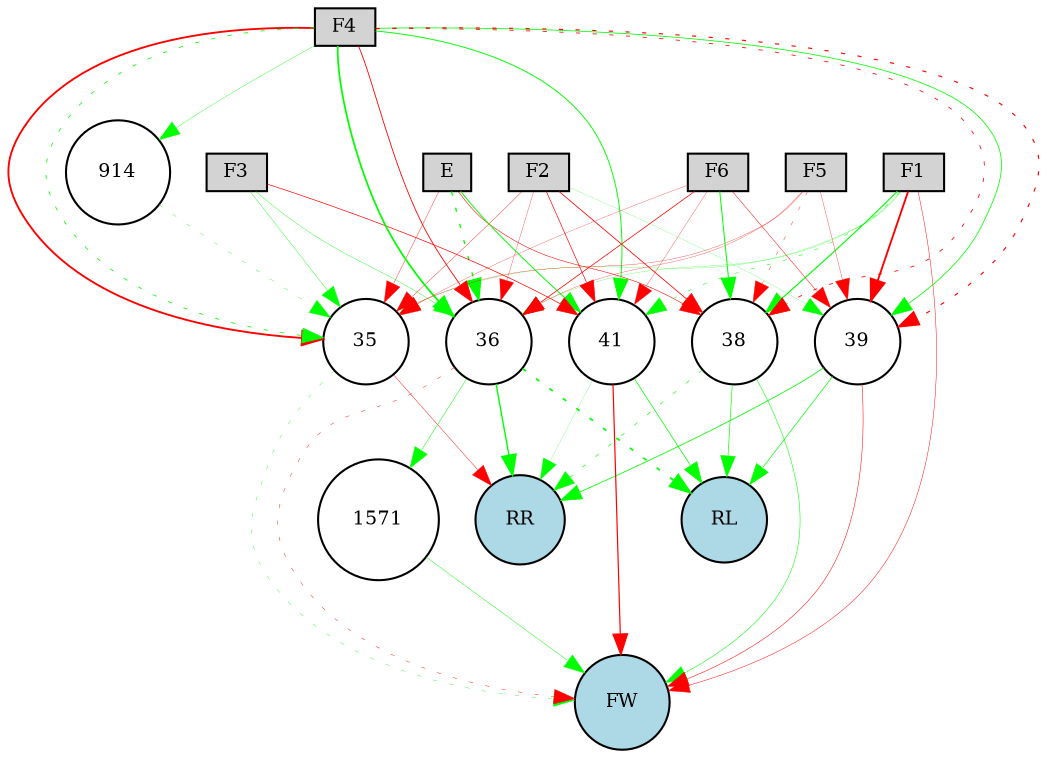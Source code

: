 digraph {
	node [fontsize=9 height=0.2 shape=circle width=0.2]
	E [fillcolor=lightgray shape=box style=filled]
	F1 [fillcolor=lightgray shape=box style=filled]
	F2 [fillcolor=lightgray shape=box style=filled]
	F3 [fillcolor=lightgray shape=box style=filled]
	F4 [fillcolor=lightgray shape=box style=filled]
	F4 [fillcolor=lightgray shape=box style=filled]
	F5 [fillcolor=lightgray shape=box style=filled]
	F6 [fillcolor=lightgray shape=box style=filled]
	FW [fillcolor=lightblue style=filled]
	RL [fillcolor=lightblue style=filled]
	RR [fillcolor=lightblue style=filled]
	35 [fillcolor=white style=filled]
	36 [fillcolor=white style=filled]
	1571 [fillcolor=white style=filled]
	38 [fillcolor=white style=filled]
	39 [fillcolor=white style=filled]
	41 [fillcolor=white style=filled]
	914 [fillcolor=white style=filled]
	E -> 35 [color=red penwidth=0.17998531925607816 style=solid]
	E -> 36 [color=green penwidth=0.6469895069109498 style=dotted]
	E -> 38 [color=red penwidth=0.2649684105278879 style=solid]
	E -> 41 [color=green penwidth=0.459560177180973 style=solid]
	F1 -> 35 [color=green penwidth=0.1091767415853571 style=solid]
	F1 -> 36 [color=green penwidth=0.11209629365238549 style=solid]
	F1 -> 38 [color=green penwidth=0.5457959287672761 style=solid]
	F1 -> 39 [color=red penwidth=0.8948128051353428 style=solid]
	F1 -> 41 [color=green penwidth=0.24859974239431729 style=dotted]
	F2 -> 35 [color=red penwidth=0.1778878991640968 style=solid]
	F2 -> 36 [color=red penwidth=0.14510202623940568 style=solid]
	F2 -> 38 [color=red penwidth=0.3826682549184566 style=solid]
	F2 -> 39 [color=green penwidth=0.10005041269415138 style=solid]
	F2 -> 41 [color=red penwidth=0.32153057317304423 style=solid]
	F3 -> 35 [color=green penwidth=0.1911728702222517 style=solid]
	F3 -> 36 [color=green penwidth=0.18146861102079243 style=solid]
	F3 -> 41 [color=red penwidth=0.3262073720224551 style=solid]
	F4 -> 35 [color=red penwidth=0.8963179322652525 style=solid]
	F4 -> 36 [color=green penwidth=0.8295945433796743 style=solid]
	F4 -> 39 [color=green penwidth=0.3732686193485757 style=solid]
	F4 -> 41 [color=green penwidth=0.45390587193130927 style=solid]
	F4 -> 35 [color=green penwidth=0.3881431973419236 style=dotted]
	F4 -> 36 [color=red penwidth=0.4121537642754787 style=solid]
	F4 -> 38 [color=red penwidth=0.3854985145595873 style=dotted]
	F4 -> 39 [color=red penwidth=0.5483301127302062 style=dotted]
	F5 -> 35 [color=red penwidth=0.14173934960026002 style=solid]
	F5 -> 36 [color=red penwidth=0.13109638315541808 style=solid]
	F5 -> 38 [color=red penwidth=0.18038960023112377 style=dotted]
	F5 -> 39 [color=red penwidth=0.15631407126966507 style=solid]
	F6 -> 35 [color=red penwidth=0.12900394531974715 style=solid]
	F6 -> 36 [color=red penwidth=0.3533226742092379 style=solid]
	F6 -> 38 [color=green penwidth=0.4951258502055371 style=solid]
	F6 -> 39 [color=red penwidth=0.22400609974472507 style=solid]
	F6 -> 41 [color=red penwidth=0.14105217205331402 style=solid]
	35 -> FW [color=green penwidth=0.17890860901713296 style=dotted]
	35 -> RR [color=red penwidth=0.20370518748196131 style=solid]
	36 -> FW [color=red penwidth=0.20276450505399518 style=dotted]
	36 -> RL [color=green penwidth=0.8207478669211846 style=dotted]
	36 -> RR [color=green penwidth=0.6664234770223524 style=solid]
	38 -> FW [color=green penwidth=0.2596529366441177 style=solid]
	38 -> RL [color=green penwidth=0.30693552546950575 style=solid]
	38 -> RR [color=green penwidth=0.31426735322254196 style=dotted]
	39 -> FW [color=red penwidth=0.24508964628370947 style=solid]
	39 -> RL [color=green penwidth=0.33072247982072667 style=solid]
	39 -> RR [color=green penwidth=0.38379974196871336 style=solid]
	41 -> FW [color=red penwidth=0.5736124189213327 style=solid]
	41 -> RL [color=green penwidth=0.3519577220605591 style=solid]
	41 -> RR [color=green penwidth=0.10061838326188516 style=solid]
	F4 -> 914 [color=green penwidth=0.1769496114516615 style=solid]
	914 -> 35 [color=green penwidth=0.1773561314680761 style=dotted]
	F1 -> FW [color=red penwidth=0.22234502149652835 style=solid]
	36 -> 1571 [color=green penwidth=0.23631986015283787 style=solid]
	1571 -> FW [color=green penwidth=0.2144587868184872 style=solid]
}
